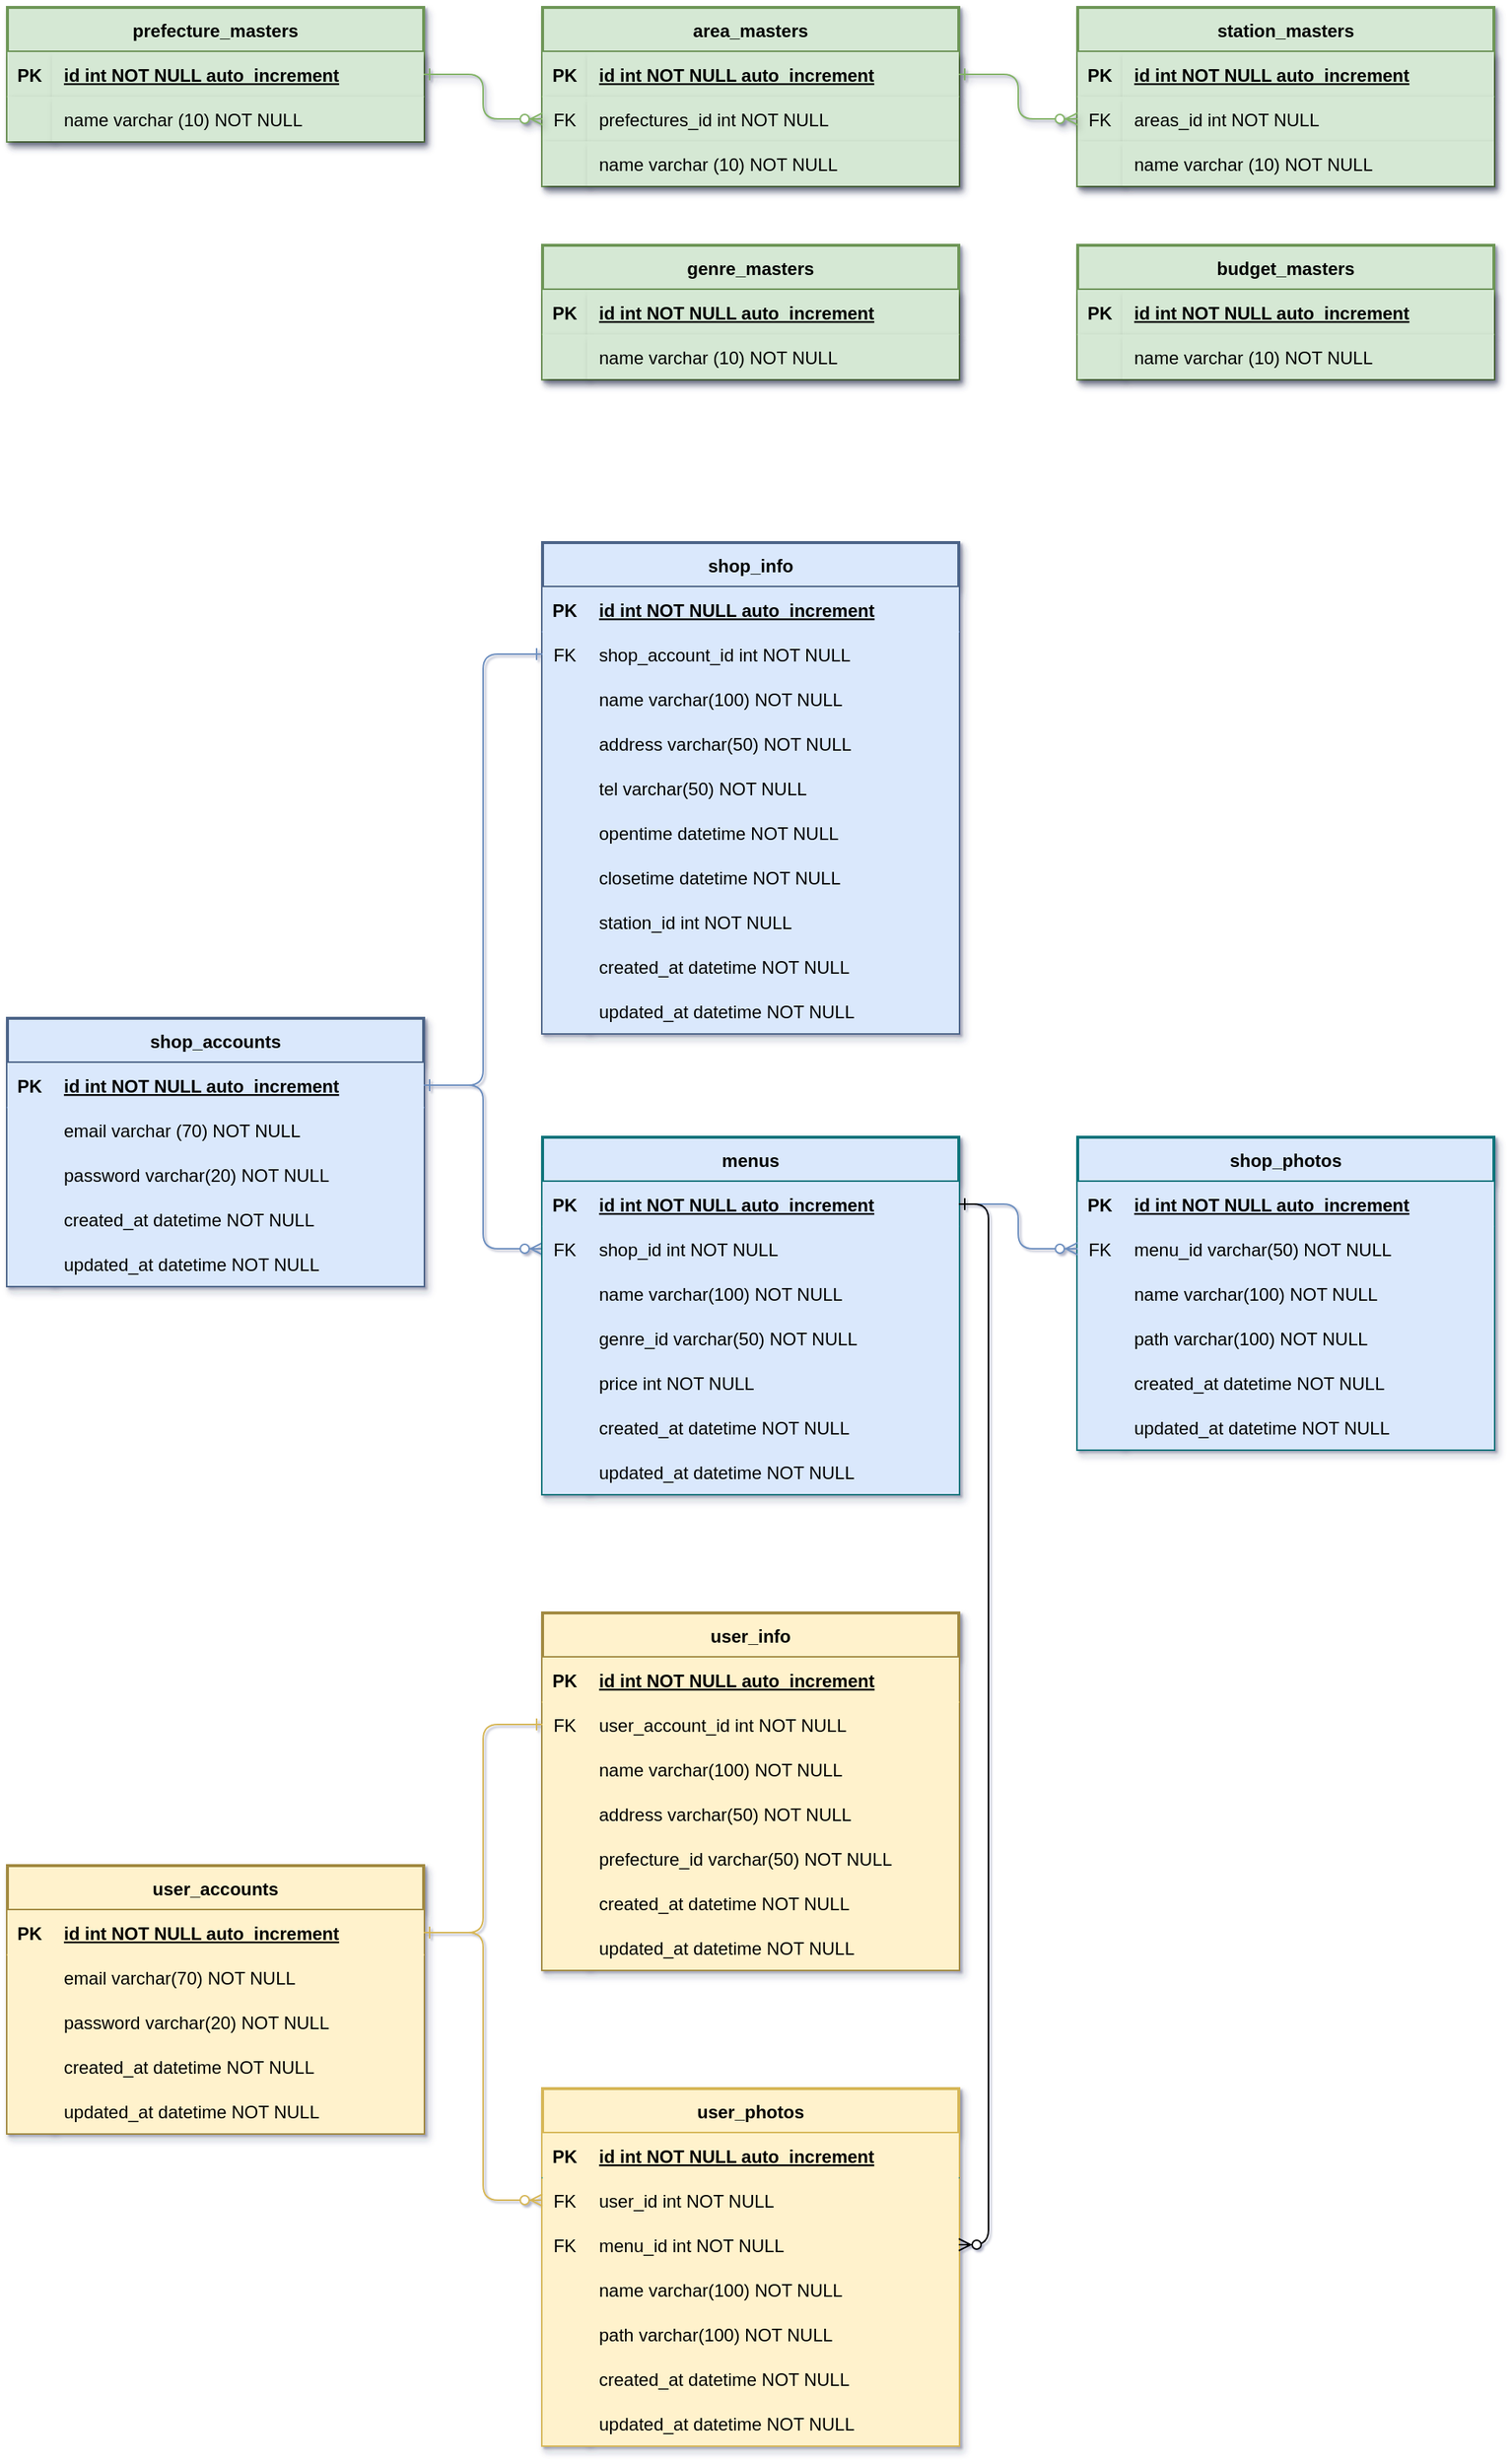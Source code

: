 <mxfile version="14.9.3" type="device"><diagram id="R2lEEEUBdFMjLlhIrx00" name="Page-1"><mxGraphModel dx="1426" dy="794" grid="1" gridSize="10" guides="1" tooltips="1" connect="1" arrows="1" fold="1" page="1" pageScale="1" pageWidth="413" pageHeight="583" background="none" math="0" shadow="1" extFonts="Permanent Marker^https://fonts.googleapis.com/css?family=Permanent+Marker"><root><mxCell id="0"/><mxCell id="1" parent="0"/><mxCell id="C-vyLk0tnHw3VtMMgP7b-2" value="shop_photos" style="shape=table;startSize=30;container=1;collapsible=1;childLayout=tableLayout;fixedRows=1;rowLines=0;fontStyle=1;align=center;resizeLast=1;strokeColor=#0D737A;strokeWidth=2;shadow=1;fillColor=#DAE8FC;" parent="1" vertex="1"><mxGeometry x="800" y="840" width="280" height="210" as="geometry"/></mxCell><mxCell id="C-vyLk0tnHw3VtMMgP7b-3" value="" style="shape=partialRectangle;collapsible=0;dropTarget=0;pointerEvents=0;points=[[0,0.5],[1,0.5]];portConstraint=eastwest;top=0;left=0;right=0;bottom=1;strokeColor=#0e8088;fillColor=#DAE8FC;" parent="C-vyLk0tnHw3VtMMgP7b-2" vertex="1"><mxGeometry y="30" width="280" height="30" as="geometry"/></mxCell><mxCell id="C-vyLk0tnHw3VtMMgP7b-4" value="PK" style="shape=partialRectangle;overflow=hidden;connectable=0;top=0;left=0;bottom=0;right=0;fontStyle=1;strokeColor=#0e8088;fillColor=#DAE8FC;" parent="C-vyLk0tnHw3VtMMgP7b-3" vertex="1"><mxGeometry width="30" height="30" as="geometry"/></mxCell><mxCell id="C-vyLk0tnHw3VtMMgP7b-5" value="id int NOT NULL auto_increment" style="shape=partialRectangle;overflow=hidden;connectable=0;top=0;left=0;bottom=0;right=0;align=left;spacingLeft=6;fontStyle=5;strokeColor=#0e8088;fillColor=#DAE8FC;" parent="C-vyLk0tnHw3VtMMgP7b-3" vertex="1"><mxGeometry x="30" width="250" height="30" as="geometry"/></mxCell><mxCell id="W4QZJKFdE8w0vbNsm4zM-105" value="" style="shape=partialRectangle;collapsible=0;dropTarget=0;pointerEvents=0;points=[[0,0.5],[1,0.5]];portConstraint=eastwest;top=0;left=0;right=0;bottom=0;strokeColor=#0e8088;fillColor=#DAE8FC;" parent="C-vyLk0tnHw3VtMMgP7b-2" vertex="1"><mxGeometry y="60" width="280" height="30" as="geometry"/></mxCell><mxCell id="W4QZJKFdE8w0vbNsm4zM-106" value="FK" style="shape=partialRectangle;overflow=hidden;connectable=0;top=0;left=0;bottom=0;right=0;strokeColor=#0e8088;fillColor=#DAE8FC;" parent="W4QZJKFdE8w0vbNsm4zM-105" vertex="1"><mxGeometry width="30" height="30" as="geometry"/></mxCell><mxCell id="W4QZJKFdE8w0vbNsm4zM-107" value="menu_id varchar(50) NOT NULL" style="shape=partialRectangle;overflow=hidden;connectable=0;top=0;left=0;bottom=0;right=0;align=left;spacingLeft=6;strokeColor=#0e8088;fillColor=#DAE8FC;" parent="W4QZJKFdE8w0vbNsm4zM-105" vertex="1"><mxGeometry x="30" width="250" height="30" as="geometry"/></mxCell><mxCell id="C-vyLk0tnHw3VtMMgP7b-6" value="" style="shape=partialRectangle;collapsible=0;dropTarget=0;pointerEvents=0;points=[[0,0.5],[1,0.5]];portConstraint=eastwest;top=0;left=0;right=0;bottom=0;strokeColor=#0e8088;fillColor=#DAE8FC;" parent="C-vyLk0tnHw3VtMMgP7b-2" vertex="1"><mxGeometry y="90" width="280" height="30" as="geometry"/></mxCell><mxCell id="C-vyLk0tnHw3VtMMgP7b-7" value="" style="shape=partialRectangle;overflow=hidden;connectable=0;top=0;left=0;bottom=0;right=0;strokeColor=#0e8088;fillColor=#DAE8FC;" parent="C-vyLk0tnHw3VtMMgP7b-6" vertex="1"><mxGeometry width="30" height="30" as="geometry"/></mxCell><mxCell id="C-vyLk0tnHw3VtMMgP7b-8" value="name varchar(100) NOT NULL" style="shape=partialRectangle;overflow=hidden;connectable=0;top=0;left=0;bottom=0;right=0;align=left;spacingLeft=6;strokeColor=#0e8088;fillColor=#DAE8FC;" parent="C-vyLk0tnHw3VtMMgP7b-6" vertex="1"><mxGeometry x="30" width="250" height="30" as="geometry"/></mxCell><mxCell id="EuhSBXG35wCDt_b5zXix-90" value="" style="shape=partialRectangle;collapsible=0;dropTarget=0;pointerEvents=0;points=[[0,0.5],[1,0.5]];portConstraint=eastwest;top=0;left=0;right=0;bottom=0;strokeColor=#0e8088;fillColor=#DAE8FC;" vertex="1" parent="C-vyLk0tnHw3VtMMgP7b-2"><mxGeometry y="120" width="280" height="30" as="geometry"/></mxCell><mxCell id="EuhSBXG35wCDt_b5zXix-91" value="" style="shape=partialRectangle;overflow=hidden;connectable=0;top=0;left=0;bottom=0;right=0;strokeColor=#0e8088;fillColor=#DAE8FC;" vertex="1" parent="EuhSBXG35wCDt_b5zXix-90"><mxGeometry width="30" height="30" as="geometry"/></mxCell><mxCell id="EuhSBXG35wCDt_b5zXix-92" value="path varchar(100) NOT NULL" style="shape=partialRectangle;overflow=hidden;connectable=0;top=0;left=0;bottom=0;right=0;align=left;spacingLeft=6;strokeColor=#0e8088;fillColor=#DAE8FC;" vertex="1" parent="EuhSBXG35wCDt_b5zXix-90"><mxGeometry x="30" width="250" height="30" as="geometry"/></mxCell><mxCell id="F1xDEeYdjJ7unh2N5vVD-10" value="" style="shape=partialRectangle;collapsible=0;dropTarget=0;pointerEvents=0;points=[[0,0.5],[1,0.5]];portConstraint=eastwest;top=0;left=0;right=0;bottom=0;strokeColor=#0e8088;fillColor=#DAE8FC;" parent="C-vyLk0tnHw3VtMMgP7b-2" vertex="1"><mxGeometry y="150" width="280" height="30" as="geometry"/></mxCell><mxCell id="F1xDEeYdjJ7unh2N5vVD-11" value="" style="shape=partialRectangle;overflow=hidden;connectable=0;top=0;left=0;bottom=0;right=0;strokeColor=#0e8088;fillColor=#DAE8FC;" parent="F1xDEeYdjJ7unh2N5vVD-10" vertex="1"><mxGeometry width="30" height="30" as="geometry"/></mxCell><mxCell id="F1xDEeYdjJ7unh2N5vVD-12" value="created_at datetime NOT NULL" style="shape=partialRectangle;overflow=hidden;connectable=0;top=0;left=0;bottom=0;right=0;align=left;spacingLeft=6;strokeColor=#0e8088;fillColor=#DAE8FC;" parent="F1xDEeYdjJ7unh2N5vVD-10" vertex="1"><mxGeometry x="30" width="250" height="30" as="geometry"/></mxCell><mxCell id="F1xDEeYdjJ7unh2N5vVD-13" value="" style="shape=partialRectangle;collapsible=0;dropTarget=0;pointerEvents=0;points=[[0,0.5],[1,0.5]];portConstraint=eastwest;top=0;left=0;right=0;bottom=0;strokeColor=#0e8088;fillColor=#DAE8FC;" parent="C-vyLk0tnHw3VtMMgP7b-2" vertex="1"><mxGeometry y="180" width="280" height="30" as="geometry"/></mxCell><mxCell id="F1xDEeYdjJ7unh2N5vVD-14" value="" style="shape=partialRectangle;overflow=hidden;connectable=0;top=0;left=0;bottom=0;right=0;strokeColor=#0e8088;fillColor=#DAE8FC;" parent="F1xDEeYdjJ7unh2N5vVD-13" vertex="1"><mxGeometry width="30" height="30" as="geometry"/></mxCell><mxCell id="F1xDEeYdjJ7unh2N5vVD-15" value="updated_at datetime NOT NULL" style="shape=partialRectangle;overflow=hidden;connectable=0;top=0;left=0;bottom=0;right=0;align=left;spacingLeft=6;strokeColor=#0e8088;fillColor=#DAE8FC;" parent="F1xDEeYdjJ7unh2N5vVD-13" vertex="1"><mxGeometry x="30" width="250" height="30" as="geometry"/></mxCell><mxCell id="C-vyLk0tnHw3VtMMgP7b-13" value="shop_info" style="shape=table;startSize=30;container=1;collapsible=1;childLayout=tableLayout;fixedRows=1;rowLines=0;fontStyle=1;align=center;resizeLast=1;fillColor=#dae8fc;strokeColor=#4C6487;strokeWidth=2;shadow=1;" parent="1" vertex="1"><mxGeometry x="440" y="440" width="280" height="330" as="geometry"/></mxCell><mxCell id="C-vyLk0tnHw3VtMMgP7b-14" value="" style="shape=partialRectangle;collapsible=0;dropTarget=0;pointerEvents=0;fillColor=#dae8fc;points=[[0,0.5],[1,0.5]];portConstraint=eastwest;top=0;left=0;right=0;bottom=1;strokeColor=#6c8ebf;" parent="C-vyLk0tnHw3VtMMgP7b-13" vertex="1"><mxGeometry y="30" width="280" height="30" as="geometry"/></mxCell><mxCell id="C-vyLk0tnHw3VtMMgP7b-15" value="PK" style="shape=partialRectangle;overflow=hidden;connectable=0;fillColor=#dae8fc;top=0;left=0;bottom=0;right=0;fontStyle=1;strokeColor=#6c8ebf;" parent="C-vyLk0tnHw3VtMMgP7b-14" vertex="1"><mxGeometry width="30" height="30" as="geometry"/></mxCell><mxCell id="C-vyLk0tnHw3VtMMgP7b-16" value="id int NOT NULL auto_increment" style="shape=partialRectangle;overflow=hidden;connectable=0;fillColor=#dae8fc;top=0;left=0;bottom=0;right=0;align=left;spacingLeft=6;fontStyle=5;strokeColor=#6c8ebf;" parent="C-vyLk0tnHw3VtMMgP7b-14" vertex="1"><mxGeometry x="30" width="250" height="30" as="geometry"/></mxCell><mxCell id="lYWtgUgMndmY4nlNP9k3-1" value="" style="shape=partialRectangle;collapsible=0;dropTarget=0;pointerEvents=0;fillColor=#dae8fc;points=[[0,0.5],[1,0.5]];portConstraint=eastwest;top=0;left=0;right=0;bottom=0;strokeColor=#6c8ebf;" parent="C-vyLk0tnHw3VtMMgP7b-13" vertex="1"><mxGeometry y="60" width="280" height="30" as="geometry"/></mxCell><mxCell id="lYWtgUgMndmY4nlNP9k3-2" value="FK" style="shape=partialRectangle;overflow=hidden;connectable=0;fillColor=#dae8fc;top=0;left=0;bottom=0;right=0;strokeColor=#6c8ebf;" parent="lYWtgUgMndmY4nlNP9k3-1" vertex="1"><mxGeometry width="30" height="30" as="geometry"/></mxCell><mxCell id="lYWtgUgMndmY4nlNP9k3-3" value="shop_account_id int NOT NULL" style="shape=partialRectangle;overflow=hidden;connectable=0;fillColor=#dae8fc;top=0;left=0;bottom=0;right=0;align=left;spacingLeft=6;strokeColor=#6c8ebf;" parent="lYWtgUgMndmY4nlNP9k3-1" vertex="1"><mxGeometry x="30" width="250" height="30" as="geometry"/></mxCell><mxCell id="C-vyLk0tnHw3VtMMgP7b-17" value="" style="shape=partialRectangle;collapsible=0;dropTarget=0;pointerEvents=0;fillColor=#dae8fc;points=[[0,0.5],[1,0.5]];portConstraint=eastwest;top=0;left=0;right=0;bottom=0;strokeColor=#6c8ebf;" parent="C-vyLk0tnHw3VtMMgP7b-13" vertex="1"><mxGeometry y="90" width="280" height="30" as="geometry"/></mxCell><mxCell id="C-vyLk0tnHw3VtMMgP7b-18" value="" style="shape=partialRectangle;overflow=hidden;connectable=0;fillColor=#dae8fc;top=0;left=0;bottom=0;right=0;strokeColor=#6c8ebf;" parent="C-vyLk0tnHw3VtMMgP7b-17" vertex="1"><mxGeometry width="30" height="30" as="geometry"/></mxCell><mxCell id="C-vyLk0tnHw3VtMMgP7b-19" value="name varchar(100) NOT NULL" style="shape=partialRectangle;overflow=hidden;connectable=0;fillColor=#dae8fc;top=0;left=0;bottom=0;right=0;align=left;spacingLeft=6;strokeColor=#6c8ebf;" parent="C-vyLk0tnHw3VtMMgP7b-17" vertex="1"><mxGeometry x="30" width="250" height="30" as="geometry"/></mxCell><mxCell id="W4QZJKFdE8w0vbNsm4zM-34" value="" style="shape=partialRectangle;collapsible=0;dropTarget=0;pointerEvents=0;fillColor=#dae8fc;points=[[0,0.5],[1,0.5]];portConstraint=eastwest;top=0;left=0;right=0;bottom=0;strokeColor=#6c8ebf;" parent="C-vyLk0tnHw3VtMMgP7b-13" vertex="1"><mxGeometry y="120" width="280" height="30" as="geometry"/></mxCell><mxCell id="W4QZJKFdE8w0vbNsm4zM-35" value="" style="shape=partialRectangle;overflow=hidden;connectable=0;fillColor=#dae8fc;top=0;left=0;bottom=0;right=0;strokeColor=#6c8ebf;" parent="W4QZJKFdE8w0vbNsm4zM-34" vertex="1"><mxGeometry width="30" height="30" as="geometry"/></mxCell><mxCell id="W4QZJKFdE8w0vbNsm4zM-36" value="address varchar(50) NOT NULL" style="shape=partialRectangle;overflow=hidden;connectable=0;fillColor=#dae8fc;top=0;left=0;bottom=0;right=0;align=left;spacingLeft=6;strokeColor=#6c8ebf;" parent="W4QZJKFdE8w0vbNsm4zM-34" vertex="1"><mxGeometry x="30" width="250" height="30" as="geometry"/></mxCell><mxCell id="W4QZJKFdE8w0vbNsm4zM-40" value="" style="shape=partialRectangle;collapsible=0;dropTarget=0;pointerEvents=0;fillColor=#dae8fc;points=[[0,0.5],[1,0.5]];portConstraint=eastwest;top=0;left=0;right=0;bottom=0;strokeColor=#6c8ebf;" parent="C-vyLk0tnHw3VtMMgP7b-13" vertex="1"><mxGeometry y="150" width="280" height="30" as="geometry"/></mxCell><mxCell id="W4QZJKFdE8w0vbNsm4zM-41" value="" style="shape=partialRectangle;overflow=hidden;connectable=0;fillColor=#dae8fc;top=0;left=0;bottom=0;right=0;strokeColor=#6c8ebf;" parent="W4QZJKFdE8w0vbNsm4zM-40" vertex="1"><mxGeometry width="30" height="30" as="geometry"/></mxCell><mxCell id="W4QZJKFdE8w0vbNsm4zM-42" value="tel varchar(50) NOT NULL" style="shape=partialRectangle;overflow=hidden;connectable=0;fillColor=#dae8fc;top=0;left=0;bottom=0;right=0;align=left;spacingLeft=6;strokeColor=#6c8ebf;" parent="W4QZJKFdE8w0vbNsm4zM-40" vertex="1"><mxGeometry x="30" width="250" height="30" as="geometry"/></mxCell><mxCell id="W4QZJKFdE8w0vbNsm4zM-43" value="" style="shape=partialRectangle;collapsible=0;dropTarget=0;pointerEvents=0;fillColor=#dae8fc;points=[[0,0.5],[1,0.5]];portConstraint=eastwest;top=0;left=0;right=0;bottom=0;strokeColor=#6c8ebf;" parent="C-vyLk0tnHw3VtMMgP7b-13" vertex="1"><mxGeometry y="180" width="280" height="30" as="geometry"/></mxCell><mxCell id="W4QZJKFdE8w0vbNsm4zM-44" value="" style="shape=partialRectangle;overflow=hidden;connectable=0;fillColor=#dae8fc;top=0;left=0;bottom=0;right=0;strokeColor=#6c8ebf;" parent="W4QZJKFdE8w0vbNsm4zM-43" vertex="1"><mxGeometry width="30" height="30" as="geometry"/></mxCell><mxCell id="W4QZJKFdE8w0vbNsm4zM-45" value="opentime datetime NOT NULL" style="shape=partialRectangle;overflow=hidden;connectable=0;fillColor=#dae8fc;top=0;left=0;bottom=0;right=0;align=left;spacingLeft=6;strokeColor=#6c8ebf;" parent="W4QZJKFdE8w0vbNsm4zM-43" vertex="1"><mxGeometry x="30" width="250" height="30" as="geometry"/></mxCell><mxCell id="F1xDEeYdjJ7unh2N5vVD-1" value="" style="shape=partialRectangle;collapsible=0;dropTarget=0;pointerEvents=0;fillColor=#dae8fc;points=[[0,0.5],[1,0.5]];portConstraint=eastwest;top=0;left=0;right=0;bottom=0;strokeColor=#6c8ebf;" parent="C-vyLk0tnHw3VtMMgP7b-13" vertex="1"><mxGeometry y="210" width="280" height="30" as="geometry"/></mxCell><mxCell id="F1xDEeYdjJ7unh2N5vVD-2" value="" style="shape=partialRectangle;overflow=hidden;connectable=0;fillColor=#dae8fc;top=0;left=0;bottom=0;right=0;strokeColor=#6c8ebf;" parent="F1xDEeYdjJ7unh2N5vVD-1" vertex="1"><mxGeometry width="30" height="30" as="geometry"/></mxCell><mxCell id="F1xDEeYdjJ7unh2N5vVD-3" value="closetime datetime NOT NULL" style="shape=partialRectangle;overflow=hidden;connectable=0;fillColor=#dae8fc;top=0;left=0;bottom=0;right=0;align=left;spacingLeft=6;strokeColor=#6c8ebf;" parent="F1xDEeYdjJ7unh2N5vVD-1" vertex="1"><mxGeometry x="30" width="250" height="30" as="geometry"/></mxCell><mxCell id="W4QZJKFdE8w0vbNsm4zM-46" value="" style="shape=partialRectangle;collapsible=0;dropTarget=0;pointerEvents=0;fillColor=#dae8fc;points=[[0,0.5],[1,0.5]];portConstraint=eastwest;top=0;left=0;right=0;bottom=0;strokeColor=#6c8ebf;" parent="C-vyLk0tnHw3VtMMgP7b-13" vertex="1"><mxGeometry y="240" width="280" height="30" as="geometry"/></mxCell><mxCell id="W4QZJKFdE8w0vbNsm4zM-47" value="" style="shape=partialRectangle;overflow=hidden;connectable=0;fillColor=#dae8fc;top=0;left=0;bottom=0;right=0;strokeColor=#6c8ebf;" parent="W4QZJKFdE8w0vbNsm4zM-46" vertex="1"><mxGeometry width="30" height="30" as="geometry"/></mxCell><mxCell id="W4QZJKFdE8w0vbNsm4zM-48" value="station_id int NOT NULL" style="shape=partialRectangle;overflow=hidden;connectable=0;fillColor=#dae8fc;top=0;left=0;bottom=0;right=0;align=left;spacingLeft=6;strokeColor=#6c8ebf;" parent="W4QZJKFdE8w0vbNsm4zM-46" vertex="1"><mxGeometry x="30" width="250" height="30" as="geometry"/></mxCell><mxCell id="F1xDEeYdjJ7unh2N5vVD-16" value="" style="shape=partialRectangle;collapsible=0;dropTarget=0;pointerEvents=0;fillColor=#dae8fc;points=[[0,0.5],[1,0.5]];portConstraint=eastwest;top=0;left=0;right=0;bottom=0;strokeColor=#6c8ebf;" parent="C-vyLk0tnHw3VtMMgP7b-13" vertex="1"><mxGeometry y="270" width="280" height="30" as="geometry"/></mxCell><mxCell id="F1xDEeYdjJ7unh2N5vVD-17" value="" style="shape=partialRectangle;overflow=hidden;connectable=0;fillColor=#dae8fc;top=0;left=0;bottom=0;right=0;strokeColor=#6c8ebf;" parent="F1xDEeYdjJ7unh2N5vVD-16" vertex="1"><mxGeometry width="30" height="30" as="geometry"/></mxCell><mxCell id="F1xDEeYdjJ7unh2N5vVD-18" value="created_at datetime NOT NULL" style="shape=partialRectangle;overflow=hidden;connectable=0;fillColor=#dae8fc;top=0;left=0;bottom=0;right=0;align=left;spacingLeft=6;strokeColor=#6c8ebf;" parent="F1xDEeYdjJ7unh2N5vVD-16" vertex="1"><mxGeometry x="30" width="250" height="30" as="geometry"/></mxCell><mxCell id="F1xDEeYdjJ7unh2N5vVD-19" value="" style="shape=partialRectangle;collapsible=0;dropTarget=0;pointerEvents=0;fillColor=#dae8fc;points=[[0,0.5],[1,0.5]];portConstraint=eastwest;top=0;left=0;right=0;bottom=0;strokeColor=#6c8ebf;" parent="C-vyLk0tnHw3VtMMgP7b-13" vertex="1"><mxGeometry y="300" width="280" height="30" as="geometry"/></mxCell><mxCell id="F1xDEeYdjJ7unh2N5vVD-20" value="" style="shape=partialRectangle;overflow=hidden;connectable=0;fillColor=#dae8fc;top=0;left=0;bottom=0;right=0;strokeColor=#6c8ebf;" parent="F1xDEeYdjJ7unh2N5vVD-19" vertex="1"><mxGeometry width="30" height="30" as="geometry"/></mxCell><mxCell id="F1xDEeYdjJ7unh2N5vVD-21" value="updated_at datetime NOT NULL" style="shape=partialRectangle;overflow=hidden;connectable=0;fillColor=#dae8fc;top=0;left=0;bottom=0;right=0;align=left;spacingLeft=6;strokeColor=#6c8ebf;" parent="F1xDEeYdjJ7unh2N5vVD-19" vertex="1"><mxGeometry x="30" width="250" height="30" as="geometry"/></mxCell><mxCell id="C-vyLk0tnHw3VtMMgP7b-23" value="user_accounts" style="shape=table;startSize=30;container=1;collapsible=1;childLayout=tableLayout;fixedRows=1;rowLines=0;fontStyle=1;align=center;resizeLast=1;fillColor=#fff2cc;strokeWidth=2;strokeColor=#A18941;shadow=1;" parent="1" vertex="1"><mxGeometry x="80" y="1330" width="280" height="180" as="geometry"/></mxCell><mxCell id="C-vyLk0tnHw3VtMMgP7b-24" value="" style="shape=partialRectangle;collapsible=0;dropTarget=0;pointerEvents=0;fillColor=#fff2cc;points=[[0,0.5],[1,0.5]];portConstraint=eastwest;top=0;left=0;right=0;bottom=1;strokeColor=#d6b656;" parent="C-vyLk0tnHw3VtMMgP7b-23" vertex="1"><mxGeometry y="30" width="280" height="30" as="geometry"/></mxCell><mxCell id="C-vyLk0tnHw3VtMMgP7b-25" value="PK" style="shape=partialRectangle;overflow=hidden;connectable=0;fillColor=#fff2cc;top=0;left=0;bottom=0;right=0;fontStyle=1;strokeColor=#d6b656;" parent="C-vyLk0tnHw3VtMMgP7b-24" vertex="1"><mxGeometry width="30" height="30" as="geometry"/></mxCell><mxCell id="C-vyLk0tnHw3VtMMgP7b-26" value="id int NOT NULL auto_increment" style="shape=partialRectangle;overflow=hidden;connectable=0;fillColor=#fff2cc;top=0;left=0;bottom=0;right=0;align=left;spacingLeft=6;fontStyle=5;strokeColor=#d6b656;" parent="C-vyLk0tnHw3VtMMgP7b-24" vertex="1"><mxGeometry x="30" width="250" height="30" as="geometry"/></mxCell><mxCell id="C-vyLk0tnHw3VtMMgP7b-27" value="" style="shape=partialRectangle;collapsible=0;dropTarget=0;pointerEvents=0;fillColor=#fff2cc;points=[[0,0.5],[1,0.5]];portConstraint=eastwest;top=0;left=0;right=0;bottom=0;strokeColor=#d6b656;" parent="C-vyLk0tnHw3VtMMgP7b-23" vertex="1"><mxGeometry y="60" width="280" height="30" as="geometry"/></mxCell><mxCell id="C-vyLk0tnHw3VtMMgP7b-28" value="" style="shape=partialRectangle;overflow=hidden;connectable=0;fillColor=#fff2cc;top=0;left=0;bottom=0;right=0;strokeColor=#d6b656;" parent="C-vyLk0tnHw3VtMMgP7b-27" vertex="1"><mxGeometry width="30" height="30" as="geometry"/></mxCell><mxCell id="C-vyLk0tnHw3VtMMgP7b-29" value="email varchar(70) NOT NULL" style="shape=partialRectangle;overflow=hidden;connectable=0;fillColor=#fff2cc;top=0;left=0;bottom=0;right=0;align=left;spacingLeft=6;strokeColor=#9C843F;" parent="C-vyLk0tnHw3VtMMgP7b-27" vertex="1"><mxGeometry x="30" width="250" height="30" as="geometry"/></mxCell><mxCell id="W4QZJKFdE8w0vbNsm4zM-64" value="" style="shape=partialRectangle;collapsible=0;dropTarget=0;pointerEvents=0;fillColor=#fff2cc;points=[[0,0.5],[1,0.5]];portConstraint=eastwest;top=0;left=0;right=0;bottom=0;strokeColor=#d6b656;" parent="C-vyLk0tnHw3VtMMgP7b-23" vertex="1"><mxGeometry y="90" width="280" height="30" as="geometry"/></mxCell><mxCell id="W4QZJKFdE8w0vbNsm4zM-65" value="" style="shape=partialRectangle;overflow=hidden;connectable=0;fillColor=#fff2cc;top=0;left=0;bottom=0;right=0;strokeColor=#d6b656;" parent="W4QZJKFdE8w0vbNsm4zM-64" vertex="1"><mxGeometry width="30" height="30" as="geometry"/></mxCell><mxCell id="W4QZJKFdE8w0vbNsm4zM-66" value="password varchar(20) NOT NULL" style="shape=partialRectangle;overflow=hidden;connectable=0;fillColor=#fff2cc;top=0;left=0;bottom=0;right=0;align=left;spacingLeft=6;strokeColor=#d6b656;" parent="W4QZJKFdE8w0vbNsm4zM-64" vertex="1"><mxGeometry x="30" width="250" height="30" as="geometry"/></mxCell><mxCell id="F1xDEeYdjJ7unh2N5vVD-4" value="" style="shape=partialRectangle;collapsible=0;dropTarget=0;pointerEvents=0;fillColor=#fff2cc;points=[[0,0.5],[1,0.5]];portConstraint=eastwest;top=0;left=0;right=0;bottom=0;strokeColor=#d6b656;" parent="C-vyLk0tnHw3VtMMgP7b-23" vertex="1"><mxGeometry y="120" width="280" height="30" as="geometry"/></mxCell><mxCell id="F1xDEeYdjJ7unh2N5vVD-5" value="" style="shape=partialRectangle;overflow=hidden;connectable=0;fillColor=#fff2cc;top=0;left=0;bottom=0;right=0;strokeColor=#d6b656;" parent="F1xDEeYdjJ7unh2N5vVD-4" vertex="1"><mxGeometry width="30" height="30" as="geometry"/></mxCell><mxCell id="F1xDEeYdjJ7unh2N5vVD-6" value="created_at datetime NOT NULL" style="shape=partialRectangle;overflow=hidden;connectable=0;fillColor=#fff2cc;top=0;left=0;bottom=0;right=0;align=left;spacingLeft=6;strokeColor=#d6b656;" parent="F1xDEeYdjJ7unh2N5vVD-4" vertex="1"><mxGeometry x="30" width="250" height="30" as="geometry"/></mxCell><mxCell id="F1xDEeYdjJ7unh2N5vVD-7" value="" style="shape=partialRectangle;collapsible=0;dropTarget=0;pointerEvents=0;fillColor=#fff2cc;points=[[0,0.5],[1,0.5]];portConstraint=eastwest;top=0;left=0;right=0;bottom=0;strokeColor=#d6b656;" parent="C-vyLk0tnHw3VtMMgP7b-23" vertex="1"><mxGeometry y="150" width="280" height="30" as="geometry"/></mxCell><mxCell id="F1xDEeYdjJ7unh2N5vVD-8" value="" style="shape=partialRectangle;overflow=hidden;connectable=0;fillColor=#fff2cc;top=0;left=0;bottom=0;right=0;strokeColor=#d6b656;" parent="F1xDEeYdjJ7unh2N5vVD-7" vertex="1"><mxGeometry width="30" height="30" as="geometry"/></mxCell><mxCell id="F1xDEeYdjJ7unh2N5vVD-9" value="updated_at datetime NOT NULL" style="shape=partialRectangle;overflow=hidden;connectable=0;fillColor=#fff2cc;top=0;left=0;bottom=0;right=0;align=left;spacingLeft=6;strokeColor=#d6b656;" parent="F1xDEeYdjJ7unh2N5vVD-7" vertex="1"><mxGeometry x="30" width="250" height="30" as="geometry"/></mxCell><mxCell id="EuhSBXG35wCDt_b5zXix-94" style="edgeStyle=orthogonalEdgeStyle;rounded=1;orthogonalLoop=1;jettySize=auto;html=1;exitX=1;exitY=0.25;exitDx=0;exitDy=0;entryX=0;entryY=0.5;entryDx=0;entryDy=0;shadow=0;startArrow=ERone;startFill=0;endArrow=ERzeroToMany;endFill=1;strokeColor=#6C8EBF;strokeWidth=1;" edge="1" parent="1" source="W4QZJKFdE8w0vbNsm4zM-70" target="EuhSBXG35wCDt_b5zXix-56"><mxGeometry relative="1" as="geometry"/></mxCell><mxCell id="W4QZJKFdE8w0vbNsm4zM-70" value="shop_accounts" style="shape=table;startSize=30;container=1;collapsible=1;childLayout=tableLayout;fixedRows=1;rowLines=0;fontStyle=1;align=center;resizeLast=1;fillColor=#dae8fc;strokeColor=#4C6487;strokeWidth=2;shadow=1;" parent="1" vertex="1"><mxGeometry x="80" y="760" width="280" height="180" as="geometry"/></mxCell><mxCell id="W4QZJKFdE8w0vbNsm4zM-71" value="" style="shape=partialRectangle;collapsible=0;dropTarget=0;pointerEvents=0;fillColor=#dae8fc;points=[[0,0.5],[1,0.5]];portConstraint=eastwest;top=0;left=0;right=0;bottom=1;strokeColor=#6c8ebf;" parent="W4QZJKFdE8w0vbNsm4zM-70" vertex="1"><mxGeometry y="30" width="280" height="30" as="geometry"/></mxCell><mxCell id="W4QZJKFdE8w0vbNsm4zM-72" value="PK" style="shape=partialRectangle;overflow=hidden;connectable=0;fillColor=#dae8fc;top=0;left=0;bottom=0;right=0;fontStyle=1;strokeColor=#6c8ebf;" parent="W4QZJKFdE8w0vbNsm4zM-71" vertex="1"><mxGeometry width="30" height="30" as="geometry"/></mxCell><mxCell id="W4QZJKFdE8w0vbNsm4zM-73" value="id int NOT NULL auto_increment" style="shape=partialRectangle;overflow=hidden;connectable=0;fillColor=#dae8fc;top=0;left=0;bottom=0;right=0;align=left;spacingLeft=6;fontStyle=5;strokeColor=#6c8ebf;" parent="W4QZJKFdE8w0vbNsm4zM-71" vertex="1"><mxGeometry x="30" width="250" height="30" as="geometry"/></mxCell><mxCell id="W4QZJKFdE8w0vbNsm4zM-74" value="" style="shape=partialRectangle;collapsible=0;dropTarget=0;pointerEvents=0;fillColor=#dae8fc;points=[[0,0.5],[1,0.5]];portConstraint=eastwest;top=0;left=0;right=0;bottom=0;strokeColor=#6c8ebf;" parent="W4QZJKFdE8w0vbNsm4zM-70" vertex="1"><mxGeometry y="60" width="280" height="30" as="geometry"/></mxCell><mxCell id="W4QZJKFdE8w0vbNsm4zM-75" value="" style="shape=partialRectangle;overflow=hidden;connectable=0;fillColor=#dae8fc;top=0;left=0;bottom=0;right=0;strokeColor=#6c8ebf;" parent="W4QZJKFdE8w0vbNsm4zM-74" vertex="1"><mxGeometry width="30" height="30" as="geometry"/></mxCell><mxCell id="W4QZJKFdE8w0vbNsm4zM-76" value="email varchar (70) NOT NULL" style="shape=partialRectangle;overflow=hidden;connectable=0;fillColor=#dae8fc;top=0;left=0;bottom=0;right=0;align=left;spacingLeft=6;strokeColor=#6c8ebf;" parent="W4QZJKFdE8w0vbNsm4zM-74" vertex="1"><mxGeometry x="30" width="250" height="30" as="geometry"/></mxCell><mxCell id="W4QZJKFdE8w0vbNsm4zM-77" value="" style="shape=partialRectangle;collapsible=0;dropTarget=0;pointerEvents=0;fillColor=#dae8fc;points=[[0,0.5],[1,0.5]];portConstraint=eastwest;top=0;left=0;right=0;bottom=0;strokeColor=#6c8ebf;" parent="W4QZJKFdE8w0vbNsm4zM-70" vertex="1"><mxGeometry y="90" width="280" height="30" as="geometry"/></mxCell><mxCell id="W4QZJKFdE8w0vbNsm4zM-78" value="" style="shape=partialRectangle;overflow=hidden;connectable=0;fillColor=#dae8fc;top=0;left=0;bottom=0;right=0;strokeColor=#6c8ebf;" parent="W4QZJKFdE8w0vbNsm4zM-77" vertex="1"><mxGeometry width="30" height="30" as="geometry"/></mxCell><mxCell id="W4QZJKFdE8w0vbNsm4zM-79" value="password varchar(20) NOT NULL" style="shape=partialRectangle;overflow=hidden;connectable=0;fillColor=#dae8fc;top=0;left=0;bottom=0;right=0;align=left;spacingLeft=6;strokeColor=#6c8ebf;" parent="W4QZJKFdE8w0vbNsm4zM-77" vertex="1"><mxGeometry x="30" width="250" height="30" as="geometry"/></mxCell><mxCell id="F1xDEeYdjJ7unh2N5vVD-22" value="" style="shape=partialRectangle;collapsible=0;dropTarget=0;pointerEvents=0;fillColor=#dae8fc;points=[[0,0.5],[1,0.5]];portConstraint=eastwest;top=0;left=0;right=0;bottom=0;strokeColor=#6c8ebf;" parent="W4QZJKFdE8w0vbNsm4zM-70" vertex="1"><mxGeometry y="120" width="280" height="30" as="geometry"/></mxCell><mxCell id="F1xDEeYdjJ7unh2N5vVD-23" value="" style="shape=partialRectangle;overflow=hidden;connectable=0;fillColor=#dae8fc;top=0;left=0;bottom=0;right=0;strokeColor=#6c8ebf;" parent="F1xDEeYdjJ7unh2N5vVD-22" vertex="1"><mxGeometry width="30" height="30" as="geometry"/></mxCell><mxCell id="F1xDEeYdjJ7unh2N5vVD-24" value="created_at datetime NOT NULL" style="shape=partialRectangle;overflow=hidden;connectable=0;fillColor=#dae8fc;top=0;left=0;bottom=0;right=0;align=left;spacingLeft=6;strokeColor=#6c8ebf;" parent="F1xDEeYdjJ7unh2N5vVD-22" vertex="1"><mxGeometry x="30" width="250" height="30" as="geometry"/></mxCell><mxCell id="F1xDEeYdjJ7unh2N5vVD-25" value="" style="shape=partialRectangle;collapsible=0;dropTarget=0;pointerEvents=0;fillColor=#dae8fc;points=[[0,0.5],[1,0.5]];portConstraint=eastwest;top=0;left=0;right=0;bottom=0;strokeColor=#6c8ebf;" parent="W4QZJKFdE8w0vbNsm4zM-70" vertex="1"><mxGeometry y="150" width="280" height="30" as="geometry"/></mxCell><mxCell id="F1xDEeYdjJ7unh2N5vVD-26" value="" style="shape=partialRectangle;overflow=hidden;connectable=0;fillColor=#dae8fc;top=0;left=0;bottom=0;right=0;strokeColor=#6c8ebf;" parent="F1xDEeYdjJ7unh2N5vVD-25" vertex="1"><mxGeometry width="30" height="30" as="geometry"/></mxCell><mxCell id="F1xDEeYdjJ7unh2N5vVD-27" value="updated_at datetime NOT NULL" style="shape=partialRectangle;overflow=hidden;connectable=0;fillColor=#dae8fc;top=0;left=0;bottom=0;right=0;align=left;spacingLeft=6;strokeColor=#6c8ebf;" parent="F1xDEeYdjJ7unh2N5vVD-25" vertex="1"><mxGeometry x="30" width="250" height="30" as="geometry"/></mxCell><mxCell id="c16gRC2Nv8gJjdAaMNAA-7" value="prefecture_masters" style="shape=table;startSize=30;container=1;collapsible=1;childLayout=tableLayout;fixedRows=1;rowLines=0;fontStyle=1;align=center;resizeLast=1;fillColor=#d5e8d4;strokeColor=#6D9656;strokeWidth=2;shadow=1;" parent="1" vertex="1"><mxGeometry x="80" y="80" width="280" height="90" as="geometry"/></mxCell><mxCell id="c16gRC2Nv8gJjdAaMNAA-8" value="" style="shape=partialRectangle;collapsible=0;dropTarget=0;pointerEvents=0;fillColor=#d5e8d4;points=[[0,0.5],[1,0.5]];portConstraint=eastwest;top=0;left=0;right=0;bottom=1;strokeColor=#82b366;shadow=1;" parent="c16gRC2Nv8gJjdAaMNAA-7" vertex="1"><mxGeometry y="30" width="280" height="30" as="geometry"/></mxCell><mxCell id="c16gRC2Nv8gJjdAaMNAA-9" value="PK" style="shape=partialRectangle;overflow=hidden;connectable=0;fillColor=#d5e8d4;top=0;left=0;bottom=0;right=0;fontStyle=1;strokeColor=#82b366;shadow=1;" parent="c16gRC2Nv8gJjdAaMNAA-8" vertex="1"><mxGeometry width="30" height="30" as="geometry"/></mxCell><mxCell id="c16gRC2Nv8gJjdAaMNAA-10" value="id int NOT NULL auto_increment" style="shape=partialRectangle;overflow=hidden;connectable=0;fillColor=#d5e8d4;top=0;left=0;bottom=0;right=0;align=left;spacingLeft=6;fontStyle=5;strokeColor=#82b366;shadow=1;" parent="c16gRC2Nv8gJjdAaMNAA-8" vertex="1"><mxGeometry x="30" width="250" height="30" as="geometry"/></mxCell><mxCell id="c16gRC2Nv8gJjdAaMNAA-11" value="" style="shape=partialRectangle;collapsible=0;dropTarget=0;pointerEvents=0;fillColor=#d5e8d4;points=[[0,0.5],[1,0.5]];portConstraint=eastwest;top=0;left=0;right=0;bottom=0;strokeColor=#82b366;shadow=1;" parent="c16gRC2Nv8gJjdAaMNAA-7" vertex="1"><mxGeometry y="60" width="280" height="30" as="geometry"/></mxCell><mxCell id="c16gRC2Nv8gJjdAaMNAA-12" value="" style="shape=partialRectangle;overflow=hidden;connectable=0;fillColor=#d5e8d4;top=0;left=0;bottom=0;right=0;strokeColor=#82b366;shadow=1;" parent="c16gRC2Nv8gJjdAaMNAA-11" vertex="1"><mxGeometry width="30" height="30" as="geometry"/></mxCell><mxCell id="c16gRC2Nv8gJjdAaMNAA-13" value="name varchar (10) NOT NULL" style="shape=partialRectangle;overflow=hidden;connectable=0;fillColor=#d5e8d4;top=0;left=0;bottom=0;right=0;align=left;spacingLeft=6;strokeColor=#82b366;shadow=1;" parent="c16gRC2Nv8gJjdAaMNAA-11" vertex="1"><mxGeometry x="30" width="250" height="30" as="geometry"/></mxCell><mxCell id="c16gRC2Nv8gJjdAaMNAA-24" value="area_masters" style="shape=table;startSize=30;container=1;collapsible=1;childLayout=tableLayout;fixedRows=1;rowLines=0;fontStyle=1;align=center;resizeLast=1;fillColor=#d5e8d4;strokeColor=#6D9656;strokeWidth=2;shadow=1;" parent="1" vertex="1"><mxGeometry x="440" y="80" width="280" height="120" as="geometry"/></mxCell><mxCell id="c16gRC2Nv8gJjdAaMNAA-25" value="" style="shape=partialRectangle;collapsible=0;dropTarget=0;pointerEvents=0;fillColor=#d5e8d4;points=[[0,0.5],[1,0.5]];portConstraint=eastwest;top=0;left=0;right=0;bottom=1;strokeColor=#82b366;shadow=1;" parent="c16gRC2Nv8gJjdAaMNAA-24" vertex="1"><mxGeometry y="30" width="280" height="30" as="geometry"/></mxCell><mxCell id="c16gRC2Nv8gJjdAaMNAA-26" value="PK" style="shape=partialRectangle;overflow=hidden;connectable=0;fillColor=#d5e8d4;top=0;left=0;bottom=0;right=0;fontStyle=1;strokeColor=#82b366;shadow=1;" parent="c16gRC2Nv8gJjdAaMNAA-25" vertex="1"><mxGeometry width="30" height="30" as="geometry"/></mxCell><mxCell id="c16gRC2Nv8gJjdAaMNAA-27" value="id int NOT NULL auto_increment" style="shape=partialRectangle;overflow=hidden;connectable=0;fillColor=#d5e8d4;top=0;left=0;bottom=0;right=0;align=left;spacingLeft=6;fontStyle=5;strokeColor=#82b366;shadow=1;" parent="c16gRC2Nv8gJjdAaMNAA-25" vertex="1"><mxGeometry x="30" width="250" height="30" as="geometry"/></mxCell><mxCell id="c16gRC2Nv8gJjdAaMNAA-31" value="" style="shape=partialRectangle;collapsible=0;dropTarget=0;pointerEvents=0;fillColor=#d5e8d4;points=[[0,0.5],[1,0.5]];portConstraint=eastwest;top=0;left=0;right=0;bottom=0;strokeColor=#82b366;shadow=1;" parent="c16gRC2Nv8gJjdAaMNAA-24" vertex="1"><mxGeometry y="60" width="280" height="30" as="geometry"/></mxCell><mxCell id="c16gRC2Nv8gJjdAaMNAA-32" value="FK" style="shape=partialRectangle;overflow=hidden;connectable=0;fillColor=#d5e8d4;top=0;left=0;bottom=0;right=0;strokeColor=#82b366;shadow=1;" parent="c16gRC2Nv8gJjdAaMNAA-31" vertex="1"><mxGeometry width="30" height="30" as="geometry"/></mxCell><mxCell id="c16gRC2Nv8gJjdAaMNAA-33" value="prefectures_id int NOT NULL" style="shape=partialRectangle;overflow=hidden;connectable=0;fillColor=#d5e8d4;top=0;left=0;bottom=0;right=0;align=left;spacingLeft=6;strokeColor=#82b366;shadow=1;" parent="c16gRC2Nv8gJjdAaMNAA-31" vertex="1"><mxGeometry x="30" width="250" height="30" as="geometry"/></mxCell><mxCell id="c16gRC2Nv8gJjdAaMNAA-28" value="" style="shape=partialRectangle;collapsible=0;dropTarget=0;pointerEvents=0;fillColor=#d5e8d4;points=[[0,0.5],[1,0.5]];portConstraint=eastwest;top=0;left=0;right=0;bottom=0;strokeColor=#82b366;shadow=1;" parent="c16gRC2Nv8gJjdAaMNAA-24" vertex="1"><mxGeometry y="90" width="280" height="30" as="geometry"/></mxCell><mxCell id="c16gRC2Nv8gJjdAaMNAA-29" value="" style="shape=partialRectangle;overflow=hidden;connectable=0;fillColor=#d5e8d4;top=0;left=0;bottom=0;right=0;strokeColor=#82b366;shadow=1;" parent="c16gRC2Nv8gJjdAaMNAA-28" vertex="1"><mxGeometry width="30" height="30" as="geometry"/></mxCell><mxCell id="c16gRC2Nv8gJjdAaMNAA-30" value="name varchar (10) NOT NULL" style="shape=partialRectangle;overflow=hidden;connectable=0;fillColor=#d5e8d4;top=0;left=0;bottom=0;right=0;align=left;spacingLeft=6;strokeColor=#82b366;shadow=1;" parent="c16gRC2Nv8gJjdAaMNAA-28" vertex="1"><mxGeometry x="30" width="250" height="30" as="geometry"/></mxCell><mxCell id="c16gRC2Nv8gJjdAaMNAA-40" value="station_masters" style="shape=table;startSize=30;container=1;collapsible=1;childLayout=tableLayout;fixedRows=1;rowLines=0;fontStyle=1;align=center;resizeLast=1;fillColor=#d5e8d4;strokeColor=#6D9656;strokeWidth=2;shadow=1;" parent="1" vertex="1"><mxGeometry x="800" y="80" width="280" height="120" as="geometry"/></mxCell><mxCell id="c16gRC2Nv8gJjdAaMNAA-41" value="" style="shape=partialRectangle;collapsible=0;dropTarget=0;pointerEvents=0;fillColor=#d5e8d4;points=[[0,0.5],[1,0.5]];portConstraint=eastwest;top=0;left=0;right=0;bottom=1;strokeColor=#82b366;shadow=1;" parent="c16gRC2Nv8gJjdAaMNAA-40" vertex="1"><mxGeometry y="30" width="280" height="30" as="geometry"/></mxCell><mxCell id="c16gRC2Nv8gJjdAaMNAA-42" value="PK" style="shape=partialRectangle;overflow=hidden;connectable=0;fillColor=#d5e8d4;top=0;left=0;bottom=0;right=0;fontStyle=1;strokeColor=#82b366;shadow=1;" parent="c16gRC2Nv8gJjdAaMNAA-41" vertex="1"><mxGeometry width="30" height="30" as="geometry"/></mxCell><mxCell id="c16gRC2Nv8gJjdAaMNAA-43" value="id int NOT NULL auto_increment" style="shape=partialRectangle;overflow=hidden;connectable=0;fillColor=#d5e8d4;top=0;left=0;bottom=0;right=0;align=left;spacingLeft=6;fontStyle=5;strokeColor=#82b366;shadow=1;" parent="c16gRC2Nv8gJjdAaMNAA-41" vertex="1"><mxGeometry x="30" width="250" height="30" as="geometry"/></mxCell><mxCell id="c16gRC2Nv8gJjdAaMNAA-47" value="" style="shape=partialRectangle;collapsible=0;dropTarget=0;pointerEvents=0;fillColor=#d5e8d4;points=[[0,0.5],[1,0.5]];portConstraint=eastwest;top=0;left=0;right=0;bottom=0;strokeColor=#82b366;shadow=1;" parent="c16gRC2Nv8gJjdAaMNAA-40" vertex="1"><mxGeometry y="60" width="280" height="30" as="geometry"/></mxCell><mxCell id="c16gRC2Nv8gJjdAaMNAA-48" value="FK" style="shape=partialRectangle;overflow=hidden;connectable=0;fillColor=#d5e8d4;top=0;left=0;bottom=0;right=0;strokeColor=#82b366;shadow=1;" parent="c16gRC2Nv8gJjdAaMNAA-47" vertex="1"><mxGeometry width="30" height="30" as="geometry"/></mxCell><mxCell id="c16gRC2Nv8gJjdAaMNAA-49" value="areas_id int NOT NULL" style="shape=partialRectangle;overflow=hidden;connectable=0;fillColor=#d5e8d4;top=0;left=0;bottom=0;right=0;align=left;spacingLeft=6;strokeColor=#82b366;shadow=1;" parent="c16gRC2Nv8gJjdAaMNAA-47" vertex="1"><mxGeometry x="30" width="250" height="30" as="geometry"/></mxCell><mxCell id="c16gRC2Nv8gJjdAaMNAA-44" value="" style="shape=partialRectangle;collapsible=0;dropTarget=0;pointerEvents=0;fillColor=#d5e8d4;points=[[0,0.5],[1,0.5]];portConstraint=eastwest;top=0;left=0;right=0;bottom=0;strokeColor=#82b366;shadow=1;" parent="c16gRC2Nv8gJjdAaMNAA-40" vertex="1"><mxGeometry y="90" width="280" height="30" as="geometry"/></mxCell><mxCell id="c16gRC2Nv8gJjdAaMNAA-45" value="" style="shape=partialRectangle;overflow=hidden;connectable=0;fillColor=#d5e8d4;top=0;left=0;bottom=0;right=0;strokeColor=#82b366;shadow=1;" parent="c16gRC2Nv8gJjdAaMNAA-44" vertex="1"><mxGeometry width="30" height="30" as="geometry"/></mxCell><mxCell id="c16gRC2Nv8gJjdAaMNAA-46" value="name varchar (10) NOT NULL" style="shape=partialRectangle;overflow=hidden;connectable=0;fillColor=#d5e8d4;top=0;left=0;bottom=0;right=0;align=left;spacingLeft=6;strokeColor=#82b366;shadow=1;" parent="c16gRC2Nv8gJjdAaMNAA-44" vertex="1"><mxGeometry x="30" width="250" height="30" as="geometry"/></mxCell><mxCell id="c16gRC2Nv8gJjdAaMNAA-56" value="genre_masters" style="shape=table;startSize=30;container=1;collapsible=1;childLayout=tableLayout;fixedRows=1;rowLines=0;fontStyle=1;align=center;resizeLast=1;fillColor=#d5e8d4;strokeColor=#6D9656;strokeWidth=2;shadow=1;" parent="1" vertex="1"><mxGeometry x="440" y="240" width="280" height="90" as="geometry"/></mxCell><mxCell id="c16gRC2Nv8gJjdAaMNAA-57" value="" style="shape=partialRectangle;collapsible=0;dropTarget=0;pointerEvents=0;fillColor=#d5e8d4;points=[[0,0.5],[1,0.5]];portConstraint=eastwest;top=0;left=0;right=0;bottom=1;strokeColor=#82b366;shadow=1;" parent="c16gRC2Nv8gJjdAaMNAA-56" vertex="1"><mxGeometry y="30" width="280" height="30" as="geometry"/></mxCell><mxCell id="c16gRC2Nv8gJjdAaMNAA-58" value="PK" style="shape=partialRectangle;overflow=hidden;connectable=0;fillColor=#d5e8d4;top=0;left=0;bottom=0;right=0;fontStyle=1;strokeColor=#82b366;shadow=1;" parent="c16gRC2Nv8gJjdAaMNAA-57" vertex="1"><mxGeometry width="30" height="30" as="geometry"/></mxCell><mxCell id="c16gRC2Nv8gJjdAaMNAA-59" value="id int NOT NULL auto_increment" style="shape=partialRectangle;overflow=hidden;connectable=0;fillColor=#d5e8d4;top=0;left=0;bottom=0;right=0;align=left;spacingLeft=6;fontStyle=5;strokeColor=#82b366;shadow=1;" parent="c16gRC2Nv8gJjdAaMNAA-57" vertex="1"><mxGeometry x="30" width="250" height="30" as="geometry"/></mxCell><mxCell id="c16gRC2Nv8gJjdAaMNAA-60" value="" style="shape=partialRectangle;collapsible=0;dropTarget=0;pointerEvents=0;fillColor=#d5e8d4;points=[[0,0.5],[1,0.5]];portConstraint=eastwest;top=0;left=0;right=0;bottom=0;strokeColor=#82b366;shadow=1;" parent="c16gRC2Nv8gJjdAaMNAA-56" vertex="1"><mxGeometry y="60" width="280" height="30" as="geometry"/></mxCell><mxCell id="c16gRC2Nv8gJjdAaMNAA-61" value="" style="shape=partialRectangle;overflow=hidden;connectable=0;fillColor=#d5e8d4;top=0;left=0;bottom=0;right=0;strokeColor=#82b366;shadow=1;" parent="c16gRC2Nv8gJjdAaMNAA-60" vertex="1"><mxGeometry width="30" height="30" as="geometry"/></mxCell><mxCell id="c16gRC2Nv8gJjdAaMNAA-62" value="name varchar (10) NOT NULL" style="shape=partialRectangle;overflow=hidden;connectable=0;fillColor=#d5e8d4;top=0;left=0;bottom=0;right=0;align=left;spacingLeft=6;strokeColor=#82b366;shadow=1;" parent="c16gRC2Nv8gJjdAaMNAA-60" vertex="1"><mxGeometry x="30" width="250" height="30" as="geometry"/></mxCell><mxCell id="c16gRC2Nv8gJjdAaMNAA-72" value="budget_masters" style="shape=table;startSize=30;container=1;collapsible=1;childLayout=tableLayout;fixedRows=1;rowLines=0;fontStyle=1;align=center;resizeLast=1;fillColor=#d5e8d4;strokeColor=#6D9656;strokeWidth=2;shadow=1;" parent="1" vertex="1"><mxGeometry x="800" y="240" width="280" height="90" as="geometry"/></mxCell><mxCell id="c16gRC2Nv8gJjdAaMNAA-73" value="" style="shape=partialRectangle;collapsible=0;dropTarget=0;pointerEvents=0;fillColor=#d5e8d4;points=[[0,0.5],[1,0.5]];portConstraint=eastwest;top=0;left=0;right=0;bottom=1;strokeColor=#82b366;shadow=1;" parent="c16gRC2Nv8gJjdAaMNAA-72" vertex="1"><mxGeometry y="30" width="280" height="30" as="geometry"/></mxCell><mxCell id="c16gRC2Nv8gJjdAaMNAA-74" value="PK" style="shape=partialRectangle;overflow=hidden;connectable=0;fillColor=#d5e8d4;top=0;left=0;bottom=0;right=0;fontStyle=1;strokeColor=#82b366;shadow=1;" parent="c16gRC2Nv8gJjdAaMNAA-73" vertex="1"><mxGeometry width="30" height="30" as="geometry"/></mxCell><mxCell id="c16gRC2Nv8gJjdAaMNAA-75" value="id int NOT NULL auto_increment" style="shape=partialRectangle;overflow=hidden;connectable=0;fillColor=#d5e8d4;top=0;left=0;bottom=0;right=0;align=left;spacingLeft=6;fontStyle=5;strokeColor=#82b366;shadow=1;" parent="c16gRC2Nv8gJjdAaMNAA-73" vertex="1"><mxGeometry x="30" width="250" height="30" as="geometry"/></mxCell><mxCell id="c16gRC2Nv8gJjdAaMNAA-76" value="" style="shape=partialRectangle;collapsible=0;dropTarget=0;pointerEvents=0;fillColor=#d5e8d4;points=[[0,0.5],[1,0.5]];portConstraint=eastwest;top=0;left=0;right=0;bottom=0;strokeColor=#82b366;shadow=1;" parent="c16gRC2Nv8gJjdAaMNAA-72" vertex="1"><mxGeometry y="60" width="280" height="30" as="geometry"/></mxCell><mxCell id="c16gRC2Nv8gJjdAaMNAA-77" value="" style="shape=partialRectangle;overflow=hidden;connectable=0;fillColor=#d5e8d4;top=0;left=0;bottom=0;right=0;strokeColor=#82b366;shadow=1;" parent="c16gRC2Nv8gJjdAaMNAA-76" vertex="1"><mxGeometry width="30" height="30" as="geometry"/></mxCell><mxCell id="c16gRC2Nv8gJjdAaMNAA-78" value="name varchar (10) NOT NULL" style="shape=partialRectangle;overflow=hidden;connectable=0;fillColor=#d5e8d4;top=0;left=0;bottom=0;right=0;align=left;spacingLeft=6;strokeColor=#82b366;shadow=1;" parent="c16gRC2Nv8gJjdAaMNAA-76" vertex="1"><mxGeometry x="30" width="250" height="30" as="geometry"/></mxCell><mxCell id="EuhSBXG35wCDt_b5zXix-2" value="user_info" style="shape=table;startSize=30;container=1;collapsible=1;childLayout=tableLayout;fixedRows=1;rowLines=0;fontStyle=1;align=center;resizeLast=1;fillColor=#fff2cc;strokeWidth=2;strokeColor=#A18941;shadow=1;" vertex="1" parent="1"><mxGeometry x="440" y="1160" width="280" height="240" as="geometry"/></mxCell><mxCell id="EuhSBXG35wCDt_b5zXix-3" value="" style="shape=partialRectangle;collapsible=0;dropTarget=0;pointerEvents=0;fillColor=#fff2cc;points=[[0,0.5],[1,0.5]];portConstraint=eastwest;top=0;left=0;right=0;bottom=1;strokeColor=#d6b656;" vertex="1" parent="EuhSBXG35wCDt_b5zXix-2"><mxGeometry y="30" width="280" height="30" as="geometry"/></mxCell><mxCell id="EuhSBXG35wCDt_b5zXix-4" value="PK" style="shape=partialRectangle;overflow=hidden;connectable=0;fillColor=#fff2cc;top=0;left=0;bottom=0;right=0;fontStyle=1;strokeColor=#d6b656;" vertex="1" parent="EuhSBXG35wCDt_b5zXix-3"><mxGeometry width="30" height="30" as="geometry"/></mxCell><mxCell id="EuhSBXG35wCDt_b5zXix-5" value="id int NOT NULL auto_increment" style="shape=partialRectangle;overflow=hidden;connectable=0;fillColor=#fff2cc;top=0;left=0;bottom=0;right=0;align=left;spacingLeft=6;fontStyle=5;strokeColor=#d6b656;" vertex="1" parent="EuhSBXG35wCDt_b5zXix-3"><mxGeometry x="30" width="250" height="30" as="geometry"/></mxCell><mxCell id="EuhSBXG35wCDt_b5zXix-30" value="" style="shape=partialRectangle;collapsible=0;dropTarget=0;pointerEvents=0;fillColor=#fff2cc;points=[[0,0.5],[1,0.5]];portConstraint=eastwest;top=0;left=0;right=0;bottom=0;strokeColor=#d6b656;" vertex="1" parent="EuhSBXG35wCDt_b5zXix-2"><mxGeometry y="60" width="280" height="30" as="geometry"/></mxCell><mxCell id="EuhSBXG35wCDt_b5zXix-31" value="FK" style="shape=partialRectangle;overflow=hidden;connectable=0;fillColor=#fff2cc;top=0;left=0;bottom=0;right=0;strokeColor=#d6b656;" vertex="1" parent="EuhSBXG35wCDt_b5zXix-30"><mxGeometry width="30" height="30" as="geometry"/></mxCell><mxCell id="EuhSBXG35wCDt_b5zXix-32" value="user_account_id int NOT NULL" style="shape=partialRectangle;overflow=hidden;connectable=0;fillColor=#fff2cc;top=0;left=0;bottom=0;right=0;align=left;spacingLeft=6;strokeColor=#d6b656;" vertex="1" parent="EuhSBXG35wCDt_b5zXix-30"><mxGeometry x="30" width="250" height="30" as="geometry"/></mxCell><mxCell id="EuhSBXG35wCDt_b5zXix-6" value="" style="shape=partialRectangle;collapsible=0;dropTarget=0;pointerEvents=0;fillColor=#fff2cc;points=[[0,0.5],[1,0.5]];portConstraint=eastwest;top=0;left=0;right=0;bottom=0;strokeColor=#d6b656;" vertex="1" parent="EuhSBXG35wCDt_b5zXix-2"><mxGeometry y="90" width="280" height="30" as="geometry"/></mxCell><mxCell id="EuhSBXG35wCDt_b5zXix-7" value="" style="shape=partialRectangle;overflow=hidden;connectable=0;fillColor=#fff2cc;top=0;left=0;bottom=0;right=0;strokeColor=#d6b656;" vertex="1" parent="EuhSBXG35wCDt_b5zXix-6"><mxGeometry width="30" height="30" as="geometry"/></mxCell><mxCell id="EuhSBXG35wCDt_b5zXix-8" value="name varchar(100) NOT NULL" style="shape=partialRectangle;overflow=hidden;connectable=0;fillColor=#fff2cc;top=0;left=0;bottom=0;right=0;align=left;spacingLeft=6;strokeColor=#d6b656;" vertex="1" parent="EuhSBXG35wCDt_b5zXix-6"><mxGeometry x="30" width="250" height="30" as="geometry"/></mxCell><mxCell id="EuhSBXG35wCDt_b5zXix-9" value="" style="shape=partialRectangle;collapsible=0;dropTarget=0;pointerEvents=0;fillColor=#fff2cc;points=[[0,0.5],[1,0.5]];portConstraint=eastwest;top=0;left=0;right=0;bottom=0;strokeColor=#d6b656;" vertex="1" parent="EuhSBXG35wCDt_b5zXix-2"><mxGeometry y="120" width="280" height="30" as="geometry"/></mxCell><mxCell id="EuhSBXG35wCDt_b5zXix-10" value="" style="shape=partialRectangle;overflow=hidden;connectable=0;fillColor=#fff2cc;top=0;left=0;bottom=0;right=0;strokeColor=#d6b656;" vertex="1" parent="EuhSBXG35wCDt_b5zXix-9"><mxGeometry width="30" height="30" as="geometry"/></mxCell><mxCell id="EuhSBXG35wCDt_b5zXix-11" value="address varchar(50) NOT NULL" style="shape=partialRectangle;overflow=hidden;connectable=0;fillColor=#fff2cc;top=0;left=0;bottom=0;right=0;align=left;spacingLeft=6;strokeColor=#d6b656;" vertex="1" parent="EuhSBXG35wCDt_b5zXix-9"><mxGeometry x="30" width="250" height="30" as="geometry"/></mxCell><mxCell id="EuhSBXG35wCDt_b5zXix-27" value="" style="shape=partialRectangle;collapsible=0;dropTarget=0;pointerEvents=0;fillColor=#fff2cc;points=[[0,0.5],[1,0.5]];portConstraint=eastwest;top=0;left=0;right=0;bottom=0;strokeColor=#d6b656;" vertex="1" parent="EuhSBXG35wCDt_b5zXix-2"><mxGeometry y="150" width="280" height="30" as="geometry"/></mxCell><mxCell id="EuhSBXG35wCDt_b5zXix-28" value="" style="shape=partialRectangle;overflow=hidden;connectable=0;fillColor=#fff2cc;top=0;left=0;bottom=0;right=0;strokeColor=#d6b656;" vertex="1" parent="EuhSBXG35wCDt_b5zXix-27"><mxGeometry width="30" height="30" as="geometry"/></mxCell><mxCell id="EuhSBXG35wCDt_b5zXix-29" value="prefecture_id varchar(50) NOT NULL" style="shape=partialRectangle;overflow=hidden;connectable=0;fillColor=#fff2cc;top=0;left=0;bottom=0;right=0;align=left;spacingLeft=6;strokeColor=#d6b656;" vertex="1" parent="EuhSBXG35wCDt_b5zXix-27"><mxGeometry x="30" width="250" height="30" as="geometry"/></mxCell><mxCell id="EuhSBXG35wCDt_b5zXix-21" value="" style="shape=partialRectangle;collapsible=0;dropTarget=0;pointerEvents=0;fillColor=#fff2cc;points=[[0,0.5],[1,0.5]];portConstraint=eastwest;top=0;left=0;right=0;bottom=0;strokeColor=#d6b656;" vertex="1" parent="EuhSBXG35wCDt_b5zXix-2"><mxGeometry y="180" width="280" height="30" as="geometry"/></mxCell><mxCell id="EuhSBXG35wCDt_b5zXix-22" value="" style="shape=partialRectangle;overflow=hidden;connectable=0;fillColor=#fff2cc;top=0;left=0;bottom=0;right=0;strokeColor=#d6b656;" vertex="1" parent="EuhSBXG35wCDt_b5zXix-21"><mxGeometry width="30" height="30" as="geometry"/></mxCell><mxCell id="EuhSBXG35wCDt_b5zXix-23" value="created_at datetime NOT NULL" style="shape=partialRectangle;overflow=hidden;connectable=0;fillColor=#fff2cc;top=0;left=0;bottom=0;right=0;align=left;spacingLeft=6;strokeColor=#d6b656;" vertex="1" parent="EuhSBXG35wCDt_b5zXix-21"><mxGeometry x="30" width="250" height="30" as="geometry"/></mxCell><mxCell id="EuhSBXG35wCDt_b5zXix-24" value="" style="shape=partialRectangle;collapsible=0;dropTarget=0;pointerEvents=0;fillColor=#fff2cc;points=[[0,0.5],[1,0.5]];portConstraint=eastwest;top=0;left=0;right=0;bottom=0;strokeColor=#d6b656;" vertex="1" parent="EuhSBXG35wCDt_b5zXix-2"><mxGeometry y="210" width="280" height="30" as="geometry"/></mxCell><mxCell id="EuhSBXG35wCDt_b5zXix-25" value="" style="shape=partialRectangle;overflow=hidden;connectable=0;fillColor=#fff2cc;top=0;left=0;bottom=0;right=0;strokeColor=#d6b656;" vertex="1" parent="EuhSBXG35wCDt_b5zXix-24"><mxGeometry width="30" height="30" as="geometry"/></mxCell><mxCell id="EuhSBXG35wCDt_b5zXix-26" value="updated_at datetime NOT NULL" style="shape=partialRectangle;overflow=hidden;connectable=0;fillColor=#fff2cc;top=0;left=0;bottom=0;right=0;align=left;spacingLeft=6;strokeColor=#d6b656;" vertex="1" parent="EuhSBXG35wCDt_b5zXix-24"><mxGeometry x="30" width="250" height="30" as="geometry"/></mxCell><mxCell id="EuhSBXG35wCDt_b5zXix-35" style="edgeStyle=orthogonalEdgeStyle;orthogonalLoop=1;jettySize=auto;html=1;exitX=1;exitY=0.5;exitDx=0;exitDy=0;entryX=0;entryY=0.5;entryDx=0;entryDy=0;startArrow=ERone;startFill=0;endArrow=ERone;endFill=0;fillColor=#dae8fc;strokeColor=#6c8ebf;" edge="1" parent="1" source="W4QZJKFdE8w0vbNsm4zM-71" target="lYWtgUgMndmY4nlNP9k3-1"><mxGeometry relative="1" as="geometry"/></mxCell><mxCell id="EuhSBXG35wCDt_b5zXix-36" style="edgeStyle=orthogonalEdgeStyle;orthogonalLoop=1;jettySize=auto;html=1;exitX=1;exitY=0.5;exitDx=0;exitDy=0;entryX=0;entryY=0.5;entryDx=0;entryDy=0;startArrow=ERone;startFill=0;endArrow=ERone;endFill=0;fillColor=#fff2cc;strokeColor=#d6b656;" edge="1" parent="1" source="C-vyLk0tnHw3VtMMgP7b-24" target="EuhSBXG35wCDt_b5zXix-30"><mxGeometry relative="1" as="geometry"/></mxCell><mxCell id="EuhSBXG35wCDt_b5zXix-37" style="edgeStyle=orthogonalEdgeStyle;orthogonalLoop=1;jettySize=auto;html=1;exitX=1;exitY=0.5;exitDx=0;exitDy=0;entryX=0;entryY=0.5;entryDx=0;entryDy=0;startArrow=ERone;startFill=0;endArrow=ERzeroToMany;endFill=1;fillColor=#d5e8d4;strokeColor=#82b366;shadow=1;" edge="1" parent="1" source="c16gRC2Nv8gJjdAaMNAA-8" target="c16gRC2Nv8gJjdAaMNAA-31"><mxGeometry relative="1" as="geometry"/></mxCell><mxCell id="EuhSBXG35wCDt_b5zXix-38" style="edgeStyle=orthogonalEdgeStyle;orthogonalLoop=1;jettySize=auto;html=1;exitX=1;exitY=0.5;exitDx=0;exitDy=0;entryX=0;entryY=0.5;entryDx=0;entryDy=0;startArrow=ERone;startFill=0;endArrow=ERzeroToMany;endFill=1;fillColor=#d5e8d4;strokeColor=#82b366;shadow=1;" edge="1" parent="1" source="c16gRC2Nv8gJjdAaMNAA-25" target="c16gRC2Nv8gJjdAaMNAA-47"><mxGeometry relative="1" as="geometry"/></mxCell><mxCell id="EuhSBXG35wCDt_b5zXix-52" value="menus" style="shape=table;startSize=30;container=1;collapsible=1;childLayout=tableLayout;fixedRows=1;rowLines=0;fontStyle=1;align=center;resizeLast=1;strokeColor=#0D737A;strokeWidth=2;shadow=1;fillColor=#DAE8FC;" vertex="1" parent="1"><mxGeometry x="440" y="840" width="280" height="240" as="geometry"/></mxCell><mxCell id="EuhSBXG35wCDt_b5zXix-53" value="" style="shape=partialRectangle;collapsible=0;dropTarget=0;pointerEvents=0;points=[[0,0.5],[1,0.5]];portConstraint=eastwest;top=0;left=0;right=0;bottom=1;strokeColor=#0e8088;fillColor=#DAE8FC;" vertex="1" parent="EuhSBXG35wCDt_b5zXix-52"><mxGeometry y="30" width="280" height="30" as="geometry"/></mxCell><mxCell id="EuhSBXG35wCDt_b5zXix-54" value="PK" style="shape=partialRectangle;overflow=hidden;connectable=0;top=0;left=0;bottom=0;right=0;fontStyle=1;strokeColor=#0e8088;fillColor=#DAE8FC;" vertex="1" parent="EuhSBXG35wCDt_b5zXix-53"><mxGeometry width="30" height="30" as="geometry"/></mxCell><mxCell id="EuhSBXG35wCDt_b5zXix-55" value="id int NOT NULL auto_increment" style="shape=partialRectangle;overflow=hidden;connectable=0;top=0;left=0;bottom=0;right=0;align=left;spacingLeft=6;fontStyle=5;strokeColor=#0e8088;fillColor=#DAE8FC;" vertex="1" parent="EuhSBXG35wCDt_b5zXix-53"><mxGeometry x="30" width="250" height="30" as="geometry"/></mxCell><mxCell id="EuhSBXG35wCDt_b5zXix-56" value="" style="shape=partialRectangle;collapsible=0;dropTarget=0;pointerEvents=0;points=[[0,0.5],[1,0.5]];portConstraint=eastwest;top=0;left=0;right=0;bottom=0;strokeColor=#0e8088;fillColor=#DAE8FC;" vertex="1" parent="EuhSBXG35wCDt_b5zXix-52"><mxGeometry y="60" width="280" height="30" as="geometry"/></mxCell><mxCell id="EuhSBXG35wCDt_b5zXix-57" value="FK" style="shape=partialRectangle;overflow=hidden;connectable=0;top=0;left=0;bottom=0;right=0;strokeColor=#0e8088;fillColor=#DAE8FC;" vertex="1" parent="EuhSBXG35wCDt_b5zXix-56"><mxGeometry width="30" height="30" as="geometry"/></mxCell><mxCell id="EuhSBXG35wCDt_b5zXix-58" value="shop_id int NOT NULL" style="shape=partialRectangle;overflow=hidden;connectable=0;top=0;left=0;bottom=0;right=0;align=left;spacingLeft=6;strokeColor=#0e8088;fillColor=#DAE8FC;" vertex="1" parent="EuhSBXG35wCDt_b5zXix-56"><mxGeometry x="30" width="250" height="30" as="geometry"/></mxCell><mxCell id="EuhSBXG35wCDt_b5zXix-62" value="" style="shape=partialRectangle;collapsible=0;dropTarget=0;pointerEvents=0;points=[[0,0.5],[1,0.5]];portConstraint=eastwest;top=0;left=0;right=0;bottom=0;strokeColor=#0e8088;fillColor=#DAE8FC;" vertex="1" parent="EuhSBXG35wCDt_b5zXix-52"><mxGeometry y="90" width="280" height="30" as="geometry"/></mxCell><mxCell id="EuhSBXG35wCDt_b5zXix-63" value="" style="shape=partialRectangle;overflow=hidden;connectable=0;top=0;left=0;bottom=0;right=0;strokeColor=#0e8088;fillColor=#DAE8FC;" vertex="1" parent="EuhSBXG35wCDt_b5zXix-62"><mxGeometry width="30" height="30" as="geometry"/></mxCell><mxCell id="EuhSBXG35wCDt_b5zXix-64" value="name varchar(100) NOT NULL" style="shape=partialRectangle;overflow=hidden;connectable=0;top=0;left=0;bottom=0;right=0;align=left;spacingLeft=6;strokeColor=#0e8088;fillColor=#DAE8FC;" vertex="1" parent="EuhSBXG35wCDt_b5zXix-62"><mxGeometry x="30" width="250" height="30" as="geometry"/></mxCell><mxCell id="EuhSBXG35wCDt_b5zXix-65" value="" style="shape=partialRectangle;collapsible=0;dropTarget=0;pointerEvents=0;points=[[0,0.5],[1,0.5]];portConstraint=eastwest;top=0;left=0;right=0;bottom=0;strokeColor=#0e8088;fillColor=#DAE8FC;" vertex="1" parent="EuhSBXG35wCDt_b5zXix-52"><mxGeometry y="120" width="280" height="30" as="geometry"/></mxCell><mxCell id="EuhSBXG35wCDt_b5zXix-66" value="" style="shape=partialRectangle;overflow=hidden;connectable=0;top=0;left=0;bottom=0;right=0;strokeColor=#0e8088;fillColor=#DAE8FC;" vertex="1" parent="EuhSBXG35wCDt_b5zXix-65"><mxGeometry width="30" height="30" as="geometry"/></mxCell><mxCell id="EuhSBXG35wCDt_b5zXix-67" value="genre_id varchar(50) NOT NULL" style="shape=partialRectangle;overflow=hidden;connectable=0;top=0;left=0;bottom=0;right=0;align=left;spacingLeft=6;strokeColor=#0e8088;fillColor=#DAE8FC;" vertex="1" parent="EuhSBXG35wCDt_b5zXix-65"><mxGeometry x="30" width="250" height="30" as="geometry"/></mxCell><mxCell id="EuhSBXG35wCDt_b5zXix-71" value="" style="shape=partialRectangle;collapsible=0;dropTarget=0;pointerEvents=0;points=[[0,0.5],[1,0.5]];portConstraint=eastwest;top=0;left=0;right=0;bottom=0;strokeColor=#0e8088;fillColor=#DAE8FC;" vertex="1" parent="EuhSBXG35wCDt_b5zXix-52"><mxGeometry y="150" width="280" height="30" as="geometry"/></mxCell><mxCell id="EuhSBXG35wCDt_b5zXix-72" value="" style="shape=partialRectangle;overflow=hidden;connectable=0;top=0;left=0;bottom=0;right=0;strokeColor=#0e8088;fillColor=#DAE8FC;" vertex="1" parent="EuhSBXG35wCDt_b5zXix-71"><mxGeometry width="30" height="30" as="geometry"/></mxCell><mxCell id="EuhSBXG35wCDt_b5zXix-73" value="price int NOT NULL" style="shape=partialRectangle;overflow=hidden;connectable=0;top=0;left=0;bottom=0;right=0;align=left;spacingLeft=6;strokeColor=#0e8088;fillColor=#DAE8FC;" vertex="1" parent="EuhSBXG35wCDt_b5zXix-71"><mxGeometry x="30" width="250" height="30" as="geometry"/></mxCell><mxCell id="EuhSBXG35wCDt_b5zXix-83" value="" style="shape=partialRectangle;collapsible=0;dropTarget=0;pointerEvents=0;points=[[0,0.5],[1,0.5]];portConstraint=eastwest;top=0;left=0;right=0;bottom=0;strokeColor=#0e8088;fillColor=#DAE8FC;" vertex="1" parent="EuhSBXG35wCDt_b5zXix-52"><mxGeometry y="180" width="280" height="30" as="geometry"/></mxCell><mxCell id="EuhSBXG35wCDt_b5zXix-84" value="" style="shape=partialRectangle;overflow=hidden;connectable=0;top=0;left=0;bottom=0;right=0;strokeColor=#0e8088;fillColor=#DAE8FC;" vertex="1" parent="EuhSBXG35wCDt_b5zXix-83"><mxGeometry width="30" height="30" as="geometry"/></mxCell><mxCell id="EuhSBXG35wCDt_b5zXix-85" value="created_at datetime NOT NULL" style="shape=partialRectangle;overflow=hidden;connectable=0;top=0;left=0;bottom=0;right=0;align=left;spacingLeft=6;strokeColor=#0e8088;fillColor=#DAE8FC;" vertex="1" parent="EuhSBXG35wCDt_b5zXix-83"><mxGeometry x="30" width="250" height="30" as="geometry"/></mxCell><mxCell id="EuhSBXG35wCDt_b5zXix-86" value="" style="shape=partialRectangle;collapsible=0;dropTarget=0;pointerEvents=0;points=[[0,0.5],[1,0.5]];portConstraint=eastwest;top=0;left=0;right=0;bottom=0;strokeColor=#0e8088;fillColor=#DAE8FC;" vertex="1" parent="EuhSBXG35wCDt_b5zXix-52"><mxGeometry y="210" width="280" height="30" as="geometry"/></mxCell><mxCell id="EuhSBXG35wCDt_b5zXix-87" value="" style="shape=partialRectangle;overflow=hidden;connectable=0;top=0;left=0;bottom=0;right=0;strokeColor=#0e8088;fillColor=#DAE8FC;" vertex="1" parent="EuhSBXG35wCDt_b5zXix-86"><mxGeometry width="30" height="30" as="geometry"/></mxCell><mxCell id="EuhSBXG35wCDt_b5zXix-88" value="updated_at datetime NOT NULL" style="shape=partialRectangle;overflow=hidden;connectable=0;top=0;left=0;bottom=0;right=0;align=left;spacingLeft=6;strokeColor=#0e8088;fillColor=#DAE8FC;" vertex="1" parent="EuhSBXG35wCDt_b5zXix-86"><mxGeometry x="30" width="250" height="30" as="geometry"/></mxCell><mxCell id="EuhSBXG35wCDt_b5zXix-97" style="edgeStyle=orthogonalEdgeStyle;rounded=1;orthogonalLoop=1;jettySize=auto;html=1;exitX=1;exitY=0.5;exitDx=0;exitDy=0;entryX=0;entryY=0.5;entryDx=0;entryDy=0;shadow=0;startArrow=ERone;startFill=0;endArrow=ERzeroToMany;endFill=1;strokeColor=#6C8EBF;strokeWidth=1;" edge="1" parent="1" source="EuhSBXG35wCDt_b5zXix-53" target="W4QZJKFdE8w0vbNsm4zM-105"><mxGeometry relative="1" as="geometry"/></mxCell><mxCell id="EuhSBXG35wCDt_b5zXix-98" value="user_photos" style="shape=table;startSize=30;container=1;collapsible=1;childLayout=tableLayout;fixedRows=1;rowLines=0;fontStyle=1;align=center;resizeLast=1;strokeWidth=2;shadow=1;fillColor=#FFF2CC;strokeColor=#D6B656;" vertex="1" parent="1"><mxGeometry x="440" y="1480" width="280" height="240" as="geometry"/></mxCell><mxCell id="EuhSBXG35wCDt_b5zXix-99" value="" style="shape=partialRectangle;collapsible=0;dropTarget=0;pointerEvents=0;points=[[0,0.5],[1,0.5]];portConstraint=eastwest;top=0;left=0;right=0;bottom=1;strokeColor=#0e8088;fillColor=#FFF2CC;" vertex="1" parent="EuhSBXG35wCDt_b5zXix-98"><mxGeometry y="30" width="280" height="30" as="geometry"/></mxCell><mxCell id="EuhSBXG35wCDt_b5zXix-100" value="PK" style="shape=partialRectangle;overflow=hidden;connectable=0;top=0;left=0;bottom=0;right=0;fontStyle=1;strokeColor=#0e8088;fillColor=#FFF2CC;" vertex="1" parent="EuhSBXG35wCDt_b5zXix-99"><mxGeometry width="30" height="30" as="geometry"/></mxCell><mxCell id="EuhSBXG35wCDt_b5zXix-101" value="id int NOT NULL auto_increment" style="shape=partialRectangle;overflow=hidden;connectable=0;top=0;left=0;bottom=0;right=0;align=left;spacingLeft=6;fontStyle=5;strokeColor=#0e8088;fillColor=#FFF2CC;" vertex="1" parent="EuhSBXG35wCDt_b5zXix-99"><mxGeometry x="30" width="250" height="30" as="geometry"/></mxCell><mxCell id="EuhSBXG35wCDt_b5zXix-102" value="" style="shape=partialRectangle;collapsible=0;dropTarget=0;pointerEvents=0;points=[[0,0.5],[1,0.5]];portConstraint=eastwest;top=0;left=0;right=0;bottom=0;strokeColor=#0e8088;fillColor=#FFF2CC;" vertex="1" parent="EuhSBXG35wCDt_b5zXix-98"><mxGeometry y="60" width="280" height="30" as="geometry"/></mxCell><mxCell id="EuhSBXG35wCDt_b5zXix-103" value="FK" style="shape=partialRectangle;overflow=hidden;connectable=0;top=0;left=0;bottom=0;right=0;strokeColor=#0e8088;fillColor=#FFF2CC;" vertex="1" parent="EuhSBXG35wCDt_b5zXix-102"><mxGeometry width="30" height="30" as="geometry"/></mxCell><mxCell id="EuhSBXG35wCDt_b5zXix-104" value="user_id int NOT NULL" style="shape=partialRectangle;overflow=hidden;connectable=0;top=0;left=0;bottom=0;right=0;align=left;spacingLeft=6;strokeColor=#0e8088;fillColor=#FFF2CC;" vertex="1" parent="EuhSBXG35wCDt_b5zXix-102"><mxGeometry x="30" width="250" height="30" as="geometry"/></mxCell><mxCell id="EuhSBXG35wCDt_b5zXix-120" value="" style="shape=partialRectangle;collapsible=0;dropTarget=0;pointerEvents=0;points=[[0,0.5],[1,0.5]];portConstraint=eastwest;top=0;left=0;right=0;bottom=0;strokeColor=#0e8088;fillColor=#FFF2CC;" vertex="1" parent="EuhSBXG35wCDt_b5zXix-98"><mxGeometry y="90" width="280" height="30" as="geometry"/></mxCell><mxCell id="EuhSBXG35wCDt_b5zXix-121" value="FK" style="shape=partialRectangle;overflow=hidden;connectable=0;top=0;left=0;bottom=0;right=0;strokeColor=#0e8088;fillColor=#FFF2CC;" vertex="1" parent="EuhSBXG35wCDt_b5zXix-120"><mxGeometry width="30" height="30" as="geometry"/></mxCell><mxCell id="EuhSBXG35wCDt_b5zXix-122" value="menu_id int NOT NULL" style="shape=partialRectangle;overflow=hidden;connectable=0;top=0;left=0;bottom=0;right=0;align=left;spacingLeft=6;strokeColor=#0e8088;fillColor=#FFF2CC;" vertex="1" parent="EuhSBXG35wCDt_b5zXix-120"><mxGeometry x="30" width="250" height="30" as="geometry"/></mxCell><mxCell id="EuhSBXG35wCDt_b5zXix-105" value="" style="shape=partialRectangle;collapsible=0;dropTarget=0;pointerEvents=0;points=[[0,0.5],[1,0.5]];portConstraint=eastwest;top=0;left=0;right=0;bottom=0;strokeColor=#0e8088;fillColor=#FFF2CC;" vertex="1" parent="EuhSBXG35wCDt_b5zXix-98"><mxGeometry y="120" width="280" height="30" as="geometry"/></mxCell><mxCell id="EuhSBXG35wCDt_b5zXix-106" value="" style="shape=partialRectangle;overflow=hidden;connectable=0;top=0;left=0;bottom=0;right=0;strokeColor=#0e8088;fillColor=#FFF2CC;" vertex="1" parent="EuhSBXG35wCDt_b5zXix-105"><mxGeometry width="30" height="30" as="geometry"/></mxCell><mxCell id="EuhSBXG35wCDt_b5zXix-107" value="name varchar(100) NOT NULL" style="shape=partialRectangle;overflow=hidden;connectable=0;top=0;left=0;bottom=0;right=0;align=left;spacingLeft=6;strokeColor=#0e8088;fillColor=#FFF2CC;" vertex="1" parent="EuhSBXG35wCDt_b5zXix-105"><mxGeometry x="30" width="250" height="30" as="geometry"/></mxCell><mxCell id="EuhSBXG35wCDt_b5zXix-108" value="" style="shape=partialRectangle;collapsible=0;dropTarget=0;pointerEvents=0;points=[[0,0.5],[1,0.5]];portConstraint=eastwest;top=0;left=0;right=0;bottom=0;strokeColor=#0e8088;fillColor=#FFF2CC;" vertex="1" parent="EuhSBXG35wCDt_b5zXix-98"><mxGeometry y="150" width="280" height="30" as="geometry"/></mxCell><mxCell id="EuhSBXG35wCDt_b5zXix-109" value="" style="shape=partialRectangle;overflow=hidden;connectable=0;top=0;left=0;bottom=0;right=0;strokeColor=#0e8088;fillColor=#FFF2CC;" vertex="1" parent="EuhSBXG35wCDt_b5zXix-108"><mxGeometry width="30" height="30" as="geometry"/></mxCell><mxCell id="EuhSBXG35wCDt_b5zXix-110" value="path varchar(100) NOT NULL" style="shape=partialRectangle;overflow=hidden;connectable=0;top=0;left=0;bottom=0;right=0;align=left;spacingLeft=6;strokeColor=#0e8088;fillColor=#FFF2CC;" vertex="1" parent="EuhSBXG35wCDt_b5zXix-108"><mxGeometry x="30" width="250" height="30" as="geometry"/></mxCell><mxCell id="EuhSBXG35wCDt_b5zXix-111" value="" style="shape=partialRectangle;collapsible=0;dropTarget=0;pointerEvents=0;points=[[0,0.5],[1,0.5]];portConstraint=eastwest;top=0;left=0;right=0;bottom=0;strokeColor=#0e8088;fillColor=#FFF2CC;" vertex="1" parent="EuhSBXG35wCDt_b5zXix-98"><mxGeometry y="180" width="280" height="30" as="geometry"/></mxCell><mxCell id="EuhSBXG35wCDt_b5zXix-112" value="" style="shape=partialRectangle;overflow=hidden;connectable=0;top=0;left=0;bottom=0;right=0;strokeColor=#0e8088;fillColor=#FFF2CC;" vertex="1" parent="EuhSBXG35wCDt_b5zXix-111"><mxGeometry width="30" height="30" as="geometry"/></mxCell><mxCell id="EuhSBXG35wCDt_b5zXix-113" value="created_at datetime NOT NULL" style="shape=partialRectangle;overflow=hidden;connectable=0;top=0;left=0;bottom=0;right=0;align=left;spacingLeft=6;strokeColor=#0e8088;fillColor=#FFF2CC;" vertex="1" parent="EuhSBXG35wCDt_b5zXix-111"><mxGeometry x="30" width="250" height="30" as="geometry"/></mxCell><mxCell id="EuhSBXG35wCDt_b5zXix-114" value="" style="shape=partialRectangle;collapsible=0;dropTarget=0;pointerEvents=0;points=[[0,0.5],[1,0.5]];portConstraint=eastwest;top=0;left=0;right=0;bottom=0;strokeColor=#0e8088;fillColor=#FFF2CC;" vertex="1" parent="EuhSBXG35wCDt_b5zXix-98"><mxGeometry y="210" width="280" height="30" as="geometry"/></mxCell><mxCell id="EuhSBXG35wCDt_b5zXix-115" value="" style="shape=partialRectangle;overflow=hidden;connectable=0;top=0;left=0;bottom=0;right=0;strokeColor=#0e8088;fillColor=#FFF2CC;" vertex="1" parent="EuhSBXG35wCDt_b5zXix-114"><mxGeometry width="30" height="30" as="geometry"/></mxCell><mxCell id="EuhSBXG35wCDt_b5zXix-116" value="updated_at datetime NOT NULL" style="shape=partialRectangle;overflow=hidden;connectable=0;top=0;left=0;bottom=0;right=0;align=left;spacingLeft=6;strokeColor=#0e8088;fillColor=#FFF2CC;" vertex="1" parent="EuhSBXG35wCDt_b5zXix-114"><mxGeometry x="30" width="250" height="30" as="geometry"/></mxCell><mxCell id="EuhSBXG35wCDt_b5zXix-118" style="edgeStyle=orthogonalEdgeStyle;rounded=1;orthogonalLoop=1;jettySize=auto;html=1;exitX=1;exitY=0.5;exitDx=0;exitDy=0;entryX=1;entryY=0.5;entryDx=0;entryDy=0;shadow=0;startArrow=ERone;startFill=0;endArrow=ERzeroToMany;endFill=1;strokeWidth=1;" edge="1" parent="1" source="EuhSBXG35wCDt_b5zXix-53" target="EuhSBXG35wCDt_b5zXix-120"><mxGeometry relative="1" as="geometry"/></mxCell><mxCell id="EuhSBXG35wCDt_b5zXix-119" style="edgeStyle=orthogonalEdgeStyle;rounded=1;orthogonalLoop=1;jettySize=auto;html=1;exitX=1;exitY=0.5;exitDx=0;exitDy=0;entryX=0;entryY=0.5;entryDx=0;entryDy=0;shadow=0;startArrow=ERone;startFill=0;endArrow=ERzeroToMany;endFill=1;strokeWidth=1;strokeColor=#D6B656;" edge="1" parent="1" source="C-vyLk0tnHw3VtMMgP7b-24" target="EuhSBXG35wCDt_b5zXix-102"><mxGeometry relative="1" as="geometry"/></mxCell></root></mxGraphModel></diagram></mxfile>